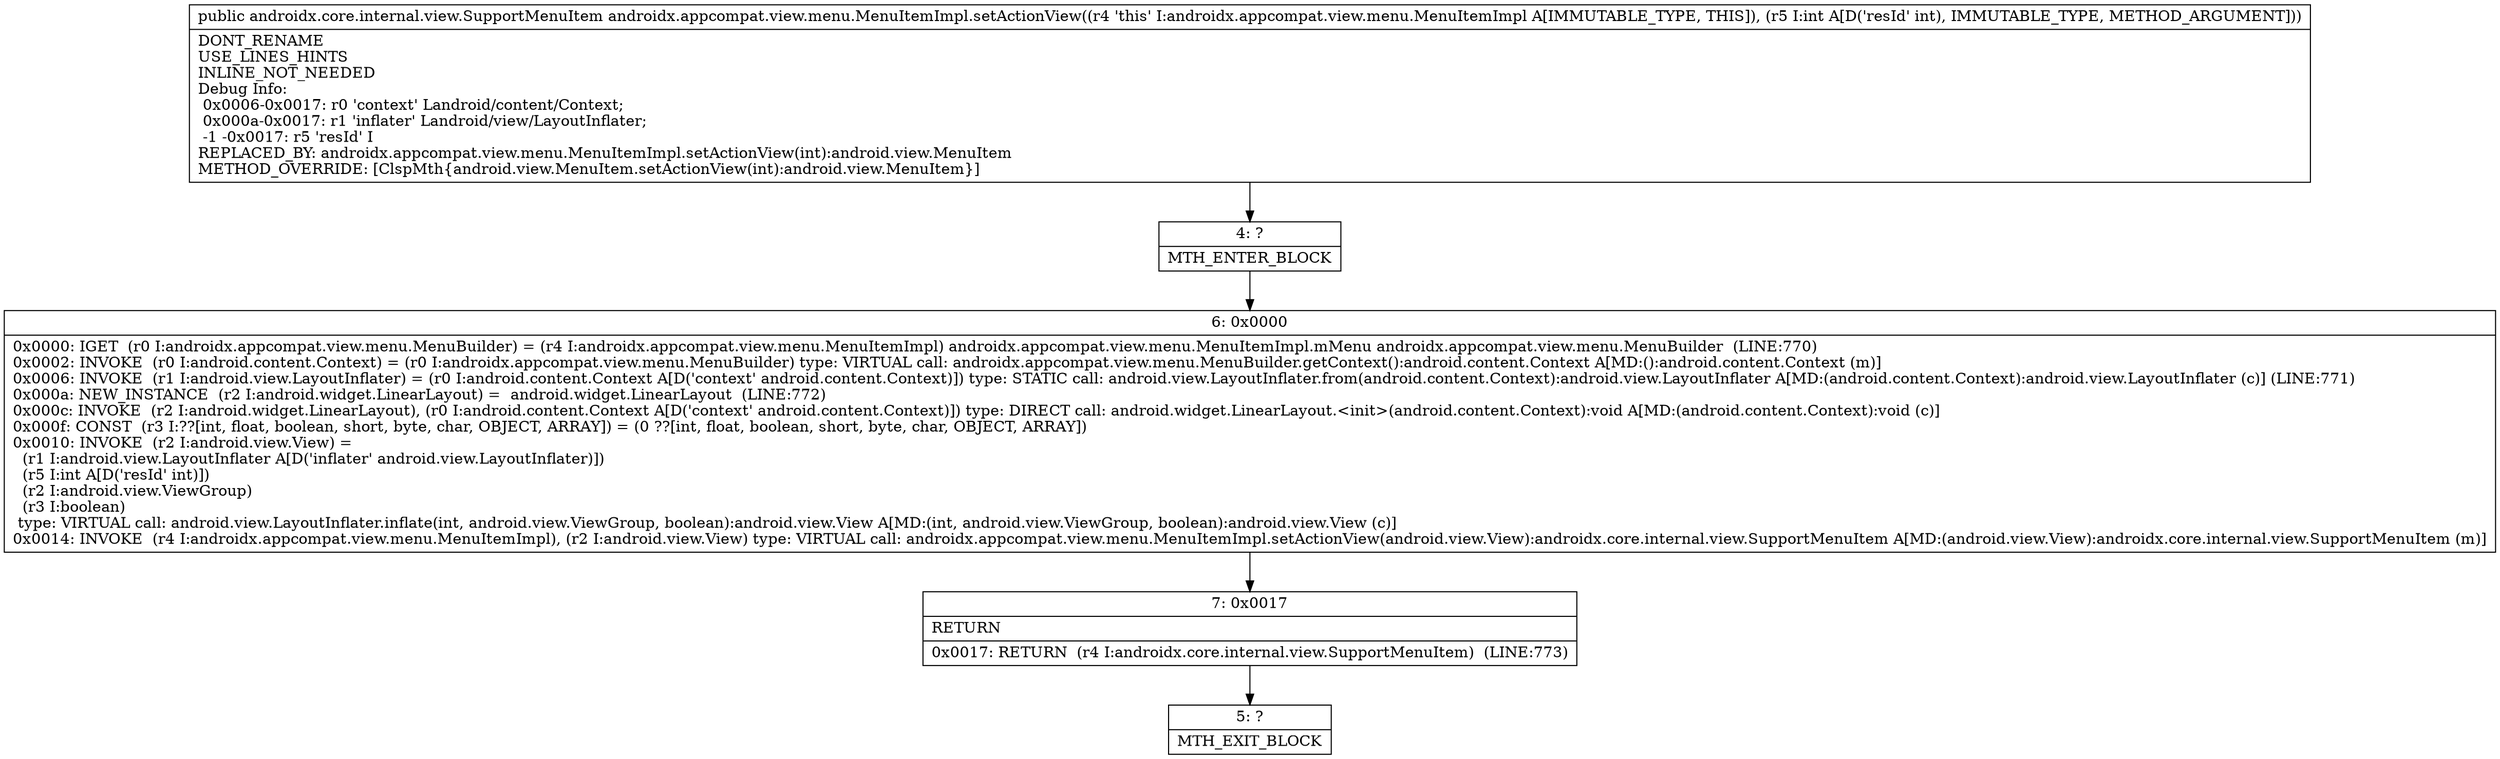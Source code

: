 digraph "CFG forandroidx.appcompat.view.menu.MenuItemImpl.setActionView(I)Landroidx\/core\/internal\/view\/SupportMenuItem;" {
Node_4 [shape=record,label="{4\:\ ?|MTH_ENTER_BLOCK\l}"];
Node_6 [shape=record,label="{6\:\ 0x0000|0x0000: IGET  (r0 I:androidx.appcompat.view.menu.MenuBuilder) = (r4 I:androidx.appcompat.view.menu.MenuItemImpl) androidx.appcompat.view.menu.MenuItemImpl.mMenu androidx.appcompat.view.menu.MenuBuilder  (LINE:770)\l0x0002: INVOKE  (r0 I:android.content.Context) = (r0 I:androidx.appcompat.view.menu.MenuBuilder) type: VIRTUAL call: androidx.appcompat.view.menu.MenuBuilder.getContext():android.content.Context A[MD:():android.content.Context (m)]\l0x0006: INVOKE  (r1 I:android.view.LayoutInflater) = (r0 I:android.content.Context A[D('context' android.content.Context)]) type: STATIC call: android.view.LayoutInflater.from(android.content.Context):android.view.LayoutInflater A[MD:(android.content.Context):android.view.LayoutInflater (c)] (LINE:771)\l0x000a: NEW_INSTANCE  (r2 I:android.widget.LinearLayout) =  android.widget.LinearLayout  (LINE:772)\l0x000c: INVOKE  (r2 I:android.widget.LinearLayout), (r0 I:android.content.Context A[D('context' android.content.Context)]) type: DIRECT call: android.widget.LinearLayout.\<init\>(android.content.Context):void A[MD:(android.content.Context):void (c)]\l0x000f: CONST  (r3 I:??[int, float, boolean, short, byte, char, OBJECT, ARRAY]) = (0 ??[int, float, boolean, short, byte, char, OBJECT, ARRAY]) \l0x0010: INVOKE  (r2 I:android.view.View) = \l  (r1 I:android.view.LayoutInflater A[D('inflater' android.view.LayoutInflater)])\l  (r5 I:int A[D('resId' int)])\l  (r2 I:android.view.ViewGroup)\l  (r3 I:boolean)\l type: VIRTUAL call: android.view.LayoutInflater.inflate(int, android.view.ViewGroup, boolean):android.view.View A[MD:(int, android.view.ViewGroup, boolean):android.view.View (c)]\l0x0014: INVOKE  (r4 I:androidx.appcompat.view.menu.MenuItemImpl), (r2 I:android.view.View) type: VIRTUAL call: androidx.appcompat.view.menu.MenuItemImpl.setActionView(android.view.View):androidx.core.internal.view.SupportMenuItem A[MD:(android.view.View):androidx.core.internal.view.SupportMenuItem (m)]\l}"];
Node_7 [shape=record,label="{7\:\ 0x0017|RETURN\l|0x0017: RETURN  (r4 I:androidx.core.internal.view.SupportMenuItem)  (LINE:773)\l}"];
Node_5 [shape=record,label="{5\:\ ?|MTH_EXIT_BLOCK\l}"];
MethodNode[shape=record,label="{public androidx.core.internal.view.SupportMenuItem androidx.appcompat.view.menu.MenuItemImpl.setActionView((r4 'this' I:androidx.appcompat.view.menu.MenuItemImpl A[IMMUTABLE_TYPE, THIS]), (r5 I:int A[D('resId' int), IMMUTABLE_TYPE, METHOD_ARGUMENT]))  | DONT_RENAME\lUSE_LINES_HINTS\lINLINE_NOT_NEEDED\lDebug Info:\l  0x0006\-0x0017: r0 'context' Landroid\/content\/Context;\l  0x000a\-0x0017: r1 'inflater' Landroid\/view\/LayoutInflater;\l  \-1 \-0x0017: r5 'resId' I\lREPLACED_BY: androidx.appcompat.view.menu.MenuItemImpl.setActionView(int):android.view.MenuItem\lMETHOD_OVERRIDE: [ClspMth\{android.view.MenuItem.setActionView(int):android.view.MenuItem\}]\l}"];
MethodNode -> Node_4;Node_4 -> Node_6;
Node_6 -> Node_7;
Node_7 -> Node_5;
}

